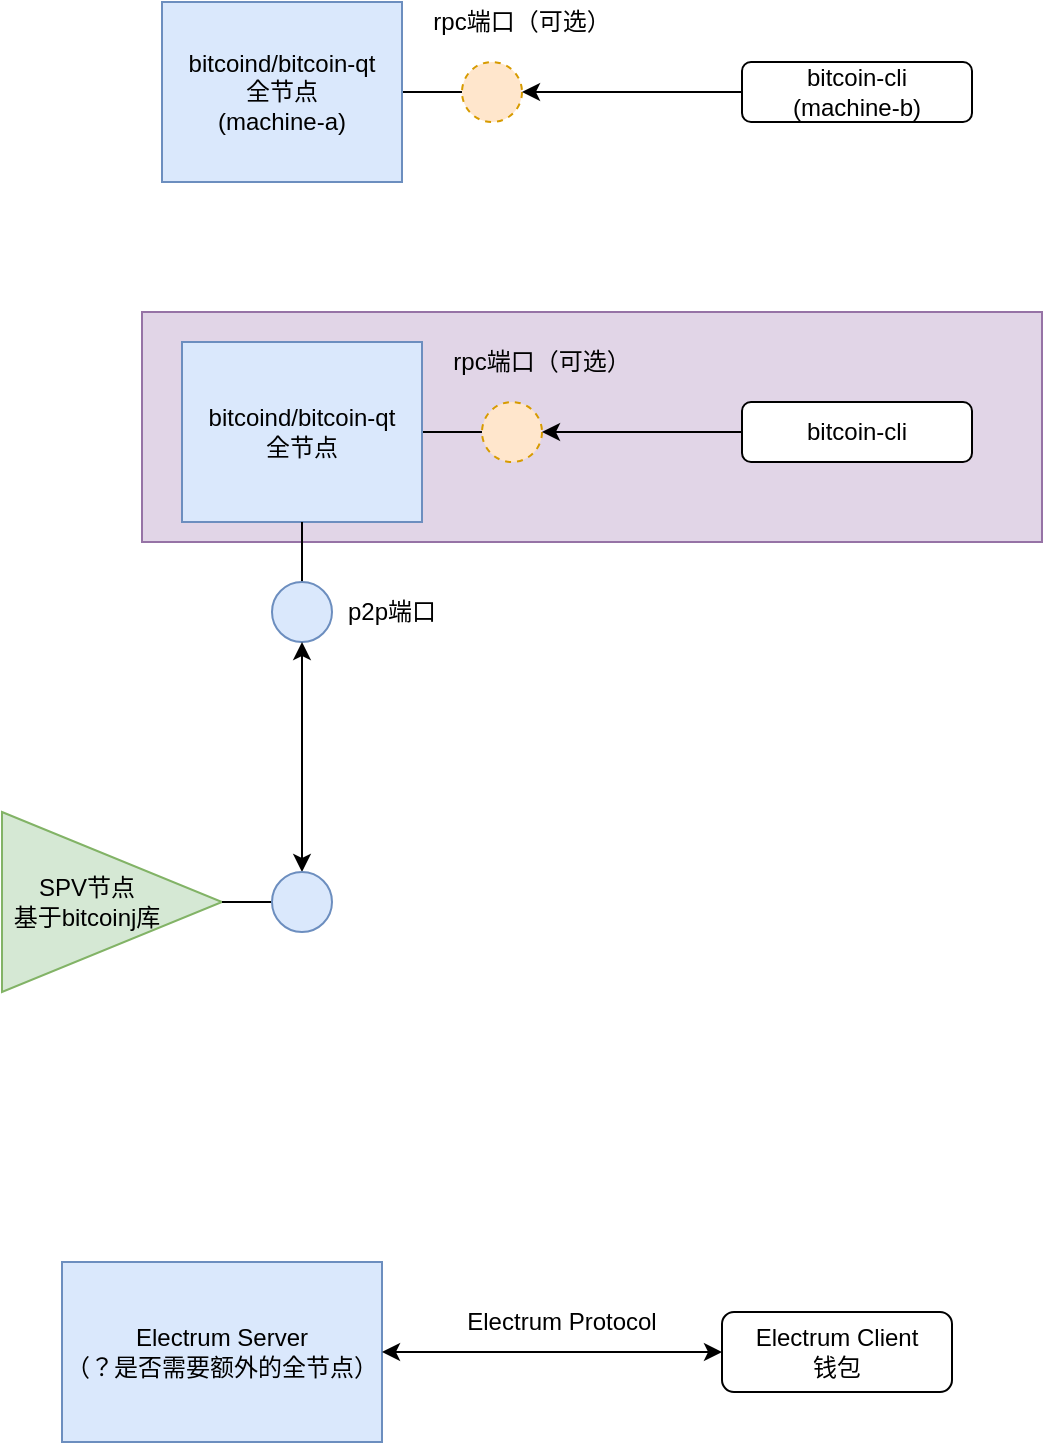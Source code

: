 <mxfile version="22.1.16" type="device">
  <diagram name="Page-1" id="kO2M1vlPKPkCNsUJR2EE">
    <mxGraphModel dx="954" dy="578" grid="1" gridSize="10" guides="1" tooltips="1" connect="1" arrows="1" fold="1" page="1" pageScale="1" pageWidth="850" pageHeight="1100" math="0" shadow="0">
      <root>
        <mxCell id="0" />
        <mxCell id="1" parent="0" />
        <mxCell id="rRjcHt_XzTSha-2fXnpK-19" value="" style="rounded=0;whiteSpace=wrap;html=1;fillColor=#e1d5e7;strokeColor=#9673a6;" vertex="1" parent="1">
          <mxGeometry x="120" y="195" width="450" height="115" as="geometry" />
        </mxCell>
        <mxCell id="rRjcHt_XzTSha-2fXnpK-5" style="edgeStyle=orthogonalEdgeStyle;rounded=0;orthogonalLoop=1;jettySize=auto;html=1;exitX=1;exitY=0.5;exitDx=0;exitDy=0;entryX=0;entryY=0.5;entryDx=0;entryDy=0;endArrow=none;endFill=0;" edge="1" parent="1" source="rRjcHt_XzTSha-2fXnpK-1" target="rRjcHt_XzTSha-2fXnpK-4">
          <mxGeometry relative="1" as="geometry" />
        </mxCell>
        <mxCell id="rRjcHt_XzTSha-2fXnpK-1" value="bitcoind/bitcoin-qt&lt;br style=&quot;border-color: var(--border-color);&quot;&gt;全节点" style="rounded=0;whiteSpace=wrap;html=1;fillColor=#dae8fc;strokeColor=#6c8ebf;" vertex="1" parent="1">
          <mxGeometry x="140" y="210" width="120" height="90" as="geometry" />
        </mxCell>
        <mxCell id="rRjcHt_XzTSha-2fXnpK-4" value="" style="ellipse;whiteSpace=wrap;html=1;aspect=fixed;dashed=1;fillColor=#ffe6cc;strokeColor=#d79b00;" vertex="1" parent="1">
          <mxGeometry x="290" y="240" width="30" height="30" as="geometry" />
        </mxCell>
        <mxCell id="rRjcHt_XzTSha-2fXnpK-8" value="" style="edgeStyle=orthogonalEdgeStyle;rounded=0;orthogonalLoop=1;jettySize=auto;html=1;endArrow=none;endFill=0;" edge="1" parent="1" source="rRjcHt_XzTSha-2fXnpK-6" target="rRjcHt_XzTSha-2fXnpK-1">
          <mxGeometry relative="1" as="geometry" />
        </mxCell>
        <mxCell id="rRjcHt_XzTSha-2fXnpK-6" value="" style="ellipse;whiteSpace=wrap;html=1;aspect=fixed;fillColor=#dae8fc;strokeColor=#6c8ebf;" vertex="1" parent="1">
          <mxGeometry x="185" y="330" width="30" height="30" as="geometry" />
        </mxCell>
        <mxCell id="rRjcHt_XzTSha-2fXnpK-9" value="rpc端口（可选）" style="text;html=1;strokeColor=none;fillColor=none;align=center;verticalAlign=middle;whiteSpace=wrap;rounded=0;" vertex="1" parent="1">
          <mxGeometry x="270" y="210" width="100" height="20" as="geometry" />
        </mxCell>
        <mxCell id="rRjcHt_XzTSha-2fXnpK-10" value="p2p端口" style="text;html=1;strokeColor=none;fillColor=none;align=center;verticalAlign=middle;whiteSpace=wrap;rounded=0;" vertex="1" parent="1">
          <mxGeometry x="220" y="330" width="50" height="30" as="geometry" />
        </mxCell>
        <mxCell id="rRjcHt_XzTSha-2fXnpK-12" value="" style="triangle;whiteSpace=wrap;html=1;fillColor=#d5e8d4;strokeColor=#82b366;" vertex="1" parent="1">
          <mxGeometry x="50" y="445" width="110" height="90" as="geometry" />
        </mxCell>
        <mxCell id="rRjcHt_XzTSha-2fXnpK-14" value="" style="edgeStyle=orthogonalEdgeStyle;rounded=0;orthogonalLoop=1;jettySize=auto;html=1;endArrow=none;endFill=0;" edge="1" parent="1" source="rRjcHt_XzTSha-2fXnpK-13" target="rRjcHt_XzTSha-2fXnpK-12">
          <mxGeometry relative="1" as="geometry" />
        </mxCell>
        <mxCell id="rRjcHt_XzTSha-2fXnpK-16" style="edgeStyle=orthogonalEdgeStyle;rounded=0;orthogonalLoop=1;jettySize=auto;html=1;exitX=0.5;exitY=0;exitDx=0;exitDy=0;entryX=0.5;entryY=1;entryDx=0;entryDy=0;startArrow=classic;startFill=1;" edge="1" parent="1" source="rRjcHt_XzTSha-2fXnpK-13" target="rRjcHt_XzTSha-2fXnpK-6">
          <mxGeometry relative="1" as="geometry" />
        </mxCell>
        <mxCell id="rRjcHt_XzTSha-2fXnpK-13" value="" style="ellipse;whiteSpace=wrap;html=1;aspect=fixed;fillColor=#dae8fc;strokeColor=#6c8ebf;" vertex="1" parent="1">
          <mxGeometry x="185" y="475" width="30" height="30" as="geometry" />
        </mxCell>
        <mxCell id="rRjcHt_XzTSha-2fXnpK-15" value="SPV节点&lt;br&gt;基于bitcoinj库" style="text;html=1;strokeColor=none;fillColor=none;align=center;verticalAlign=middle;whiteSpace=wrap;rounded=0;" vertex="1" parent="1">
          <mxGeometry x="50" y="473.75" width="85" height="32.5" as="geometry" />
        </mxCell>
        <mxCell id="rRjcHt_XzTSha-2fXnpK-21" style="rounded=0;orthogonalLoop=1;jettySize=auto;html=1;exitX=0;exitY=0.5;exitDx=0;exitDy=0;entryX=1;entryY=0.5;entryDx=0;entryDy=0;" edge="1" parent="1" source="rRjcHt_XzTSha-2fXnpK-17" target="rRjcHt_XzTSha-2fXnpK-4">
          <mxGeometry relative="1" as="geometry" />
        </mxCell>
        <mxCell id="rRjcHt_XzTSha-2fXnpK-17" value="bitcoin-cli" style="rounded=1;whiteSpace=wrap;html=1;" vertex="1" parent="1">
          <mxGeometry x="420" y="240" width="115" height="30" as="geometry" />
        </mxCell>
        <mxCell id="rRjcHt_XzTSha-2fXnpK-23" style="edgeStyle=orthogonalEdgeStyle;rounded=0;orthogonalLoop=1;jettySize=auto;html=1;exitX=1;exitY=0.5;exitDx=0;exitDy=0;entryX=0;entryY=0.5;entryDx=0;entryDy=0;endArrow=none;endFill=0;" edge="1" source="rRjcHt_XzTSha-2fXnpK-24" target="rRjcHt_XzTSha-2fXnpK-25" parent="1">
          <mxGeometry relative="1" as="geometry" />
        </mxCell>
        <mxCell id="rRjcHt_XzTSha-2fXnpK-24" value="bitcoind/bitcoin-qt&lt;br&gt;全节点&lt;br&gt;(machine-a)" style="rounded=0;whiteSpace=wrap;html=1;fillColor=#dae8fc;strokeColor=#6c8ebf;" vertex="1" parent="1">
          <mxGeometry x="130" y="40" width="120" height="90" as="geometry" />
        </mxCell>
        <mxCell id="rRjcHt_XzTSha-2fXnpK-25" value="" style="ellipse;whiteSpace=wrap;html=1;aspect=fixed;dashed=1;fillColor=#ffe6cc;strokeColor=#d79b00;" vertex="1" parent="1">
          <mxGeometry x="280" y="70" width="30" height="30" as="geometry" />
        </mxCell>
        <mxCell id="rRjcHt_XzTSha-2fXnpK-26" value="rpc端口（可选）" style="text;html=1;strokeColor=none;fillColor=none;align=center;verticalAlign=middle;whiteSpace=wrap;rounded=0;" vertex="1" parent="1">
          <mxGeometry x="260" y="40" width="100" height="20" as="geometry" />
        </mxCell>
        <mxCell id="rRjcHt_XzTSha-2fXnpK-27" style="rounded=0;orthogonalLoop=1;jettySize=auto;html=1;exitX=0;exitY=0.5;exitDx=0;exitDy=0;entryX=1;entryY=0.5;entryDx=0;entryDy=0;" edge="1" source="rRjcHt_XzTSha-2fXnpK-28" target="rRjcHt_XzTSha-2fXnpK-25" parent="1">
          <mxGeometry relative="1" as="geometry" />
        </mxCell>
        <mxCell id="rRjcHt_XzTSha-2fXnpK-28" value="bitcoin-cli&lt;br&gt;(machine-b)" style="rounded=1;whiteSpace=wrap;html=1;" vertex="1" parent="1">
          <mxGeometry x="420" y="70" width="115" height="30" as="geometry" />
        </mxCell>
        <mxCell id="rRjcHt_XzTSha-2fXnpK-32" value="Electrum Server&lt;br&gt;（？是否需要额外的全节点）" style="rounded=0;whiteSpace=wrap;html=1;fillColor=#dae8fc;strokeColor=#6c8ebf;" vertex="1" parent="1">
          <mxGeometry x="80" y="670" width="160" height="90" as="geometry" />
        </mxCell>
        <mxCell id="rRjcHt_XzTSha-2fXnpK-34" value="Electrum Protocol" style="text;html=1;strokeColor=none;fillColor=none;align=center;verticalAlign=middle;whiteSpace=wrap;rounded=0;" vertex="1" parent="1">
          <mxGeometry x="280" y="690" width="100" height="20" as="geometry" />
        </mxCell>
        <mxCell id="rRjcHt_XzTSha-2fXnpK-35" style="rounded=0;orthogonalLoop=1;jettySize=auto;html=1;exitX=0;exitY=0.5;exitDx=0;exitDy=0;entryX=1;entryY=0.5;entryDx=0;entryDy=0;startArrow=classic;startFill=1;" edge="1" source="rRjcHt_XzTSha-2fXnpK-36" target="rRjcHt_XzTSha-2fXnpK-32" parent="1">
          <mxGeometry relative="1" as="geometry">
            <mxPoint x="300" y="715" as="targetPoint" />
          </mxGeometry>
        </mxCell>
        <mxCell id="rRjcHt_XzTSha-2fXnpK-36" value="Electrum Client&lt;br&gt;钱包" style="rounded=1;whiteSpace=wrap;html=1;" vertex="1" parent="1">
          <mxGeometry x="410" y="695" width="115" height="40" as="geometry" />
        </mxCell>
      </root>
    </mxGraphModel>
  </diagram>
</mxfile>
